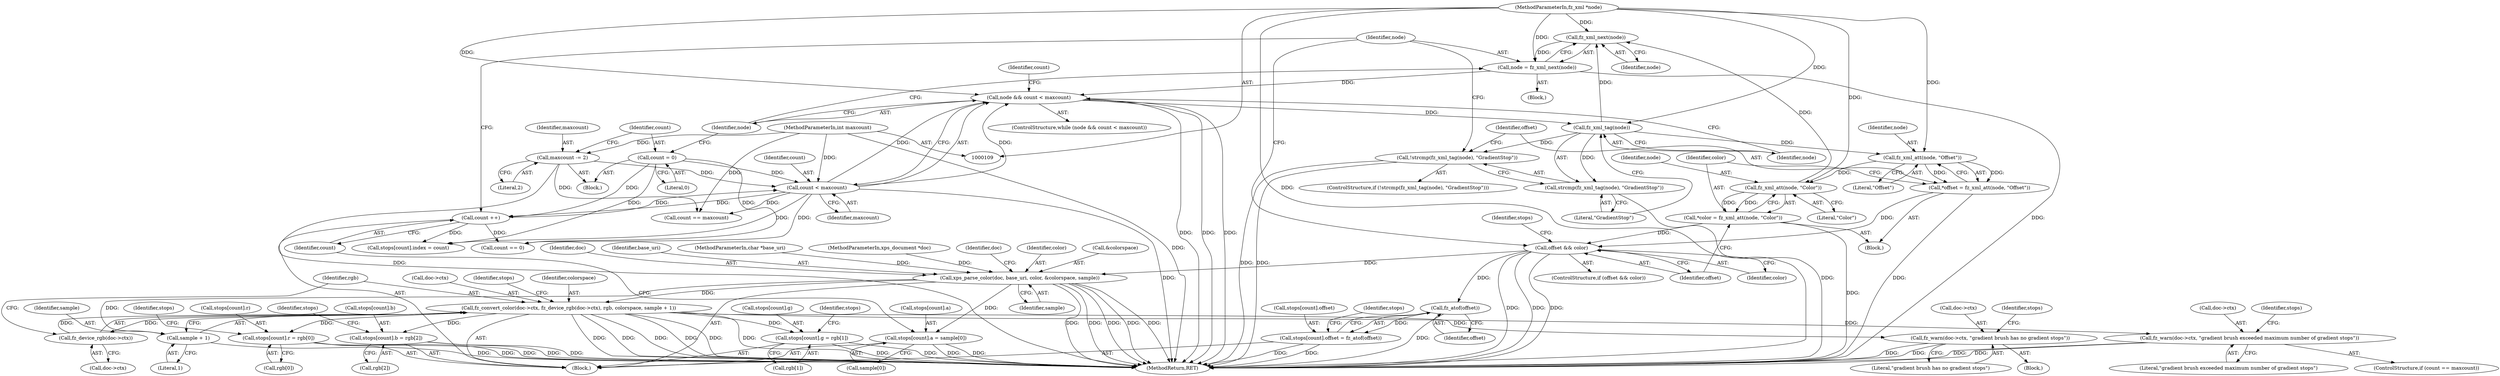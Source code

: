 digraph "0_ghostscript_60dabde18d7fe12b19da8b509bdfee9cc886aafc_2@pointer" {
"1000235" [label="(Call,fz_xml_next(node))"];
"1000139" [label="(Call,fz_xml_tag(node))"];
"1000130" [label="(Call,node && count < maxcount)"];
"1000233" [label="(Call,node = fz_xml_next(node))"];
"1000235" [label="(Call,fz_xml_next(node))"];
"1000152" [label="(Call,fz_xml_att(node, \"Color\"))"];
"1000146" [label="(Call,fz_xml_att(node, \"Offset\"))"];
"1000112" [label="(MethodParameterIn,fz_xml *node)"];
"1000132" [label="(Call,count < maxcount)"];
"1000126" [label="(Call,count = 0)"];
"1000231" [label="(Call,count ++)"];
"1000123" [label="(Call,maxcount -= 2)"];
"1000114" [label="(MethodParameterIn,int maxcount)"];
"1000137" [label="(Call,!strcmp(fz_xml_tag(node), \"GradientStop\"))"];
"1000138" [label="(Call,strcmp(fz_xml_tag(node), \"GradientStop\"))"];
"1000144" [label="(Call,*offset = fz_xml_att(node, \"Offset\"))"];
"1000156" [label="(Call,offset && color)"];
"1000166" [label="(Call,fz_atof(offset))"];
"1000160" [label="(Call,stops[count].offset = fz_atof(offset))"];
"1000175" [label="(Call,xps_parse_color(doc, base_uri, color, &colorspace, sample))"];
"1000182" [label="(Call,fz_convert_color(doc->ctx, fz_device_rgb(doc->ctx), rgb, colorspace, sample + 1))"];
"1000186" [label="(Call,fz_device_rgb(doc->ctx))"];
"1000195" [label="(Call,stops[count].r = rgb[0])"];
"1000204" [label="(Call,stops[count].g = rgb[1])"];
"1000213" [label="(Call,stops[count].b = rgb[2])"];
"1000242" [label="(Call,fz_warn(doc->ctx, \"gradient brush has no gradient stops\"))"];
"1000323" [label="(Call,fz_warn(doc->ctx, \"gradient brush exceeded maximum number of gradient stops\"))"];
"1000192" [label="(Call,sample + 1)"];
"1000222" [label="(Call,stops[count].a = sample[0])"];
"1000150" [label="(Call,*color = fz_xml_att(node, \"Color\"))"];
"1000182" [label="(Call,fz_convert_color(doc->ctx, fz_device_rgb(doc->ctx), rgb, colorspace, sample + 1))"];
"1000242" [label="(Call,fz_warn(doc->ctx, \"gradient brush has no gradient stops\"))"];
"1000243" [label="(Call,doc->ctx)"];
"1000128" [label="(Literal,0)"];
"1000151" [label="(Identifier,color)"];
"1000186" [label="(Call,fz_device_rgb(doc->ctx))"];
"1000232" [label="(Identifier,count)"];
"1000137" [label="(Call,!strcmp(fz_xml_tag(node), \"GradientStop\"))"];
"1000141" [label="(Literal,\"GradientStop\")"];
"1000213" [label="(Call,stops[count].b = rgb[2])"];
"1000210" [label="(Call,rgb[1])"];
"1000219" [label="(Call,rgb[2])"];
"1000156" [label="(Call,offset && color)"];
"1000146" [label="(Call,fz_xml_att(node, \"Offset\"))"];
"1000124" [label="(Identifier,maxcount)"];
"1000178" [label="(Identifier,color)"];
"1000228" [label="(Call,sample[0])"];
"1000233" [label="(Call,node = fz_xml_next(node))"];
"1000241" [label="(Block,)"];
"1000195" [label="(Call,stops[count].r = rgb[0])"];
"1000154" [label="(Literal,\"Color\")"];
"1000115" [label="(Block,)"];
"1000179" [label="(Call,&colorspace)"];
"1000176" [label="(Identifier,doc)"];
"1000132" [label="(Call,count < maxcount)"];
"1000114" [label="(MethodParameterIn,int maxcount)"];
"1000145" [label="(Identifier,offset)"];
"1000234" [label="(Identifier,node)"];
"1000236" [label="(Identifier,node)"];
"1000123" [label="(Call,maxcount -= 2)"];
"1000144" [label="(Call,*offset = fz_xml_att(node, \"Offset\"))"];
"1000126" [label="(Call,count = 0)"];
"1000319" [label="(ControlStructure,if (count == maxcount))"];
"1000177" [label="(Identifier,base_uri)"];
"1000167" [label="(Identifier,offset)"];
"1000205" [label="(Call,stops[count].g)"];
"1000171" [label="(Identifier,stops)"];
"1000323" [label="(Call,fz_warn(doc->ctx, \"gradient brush exceeded maximum number of gradient stops\"))"];
"1000161" [label="(Call,stops[count].offset)"];
"1000142" [label="(Block,)"];
"1000136" [label="(ControlStructure,if (!strcmp(fz_xml_tag(node), \"GradientStop\")))"];
"1000160" [label="(Call,stops[count].offset = fz_atof(offset))"];
"1000216" [label="(Identifier,stops)"];
"1000168" [label="(Call,stops[count].index = count)"];
"1000192" [label="(Call,sample + 1)"];
"1000231" [label="(Call,count ++)"];
"1000175" [label="(Call,xps_parse_color(doc, base_uri, color, &colorspace, sample))"];
"1000250" [label="(Identifier,stops)"];
"1000130" [label="(Call,node && count < maxcount)"];
"1000222" [label="(Call,stops[count].a = sample[0])"];
"1000155" [label="(ControlStructure,if (offset && color))"];
"1000157" [label="(Identifier,offset)"];
"1000111" [label="(MethodParameterIn,char *base_uri)"];
"1000204" [label="(Call,stops[count].g = rgb[1])"];
"1000110" [label="(MethodParameterIn,xps_document *doc)"];
"1000190" [label="(Identifier,rgb)"];
"1000148" [label="(Literal,\"Offset\")"];
"1000147" [label="(Identifier,node)"];
"1000320" [label="(Call,count == maxcount)"];
"1000183" [label="(Call,doc->ctx)"];
"1000153" [label="(Identifier,node)"];
"1000133" [label="(Identifier,count)"];
"1000131" [label="(Identifier,node)"];
"1000127" [label="(Identifier,count)"];
"1000329" [label="(Identifier,stops)"];
"1000134" [label="(Identifier,maxcount)"];
"1000152" [label="(Call,fz_xml_att(node, \"Color\"))"];
"1000150" [label="(Call,*color = fz_xml_att(node, \"Color\"))"];
"1000158" [label="(Identifier,color)"];
"1000324" [label="(Call,doc->ctx)"];
"1000327" [label="(Literal,\"gradient brush exceeded maximum number of gradient stops\")"];
"1000139" [label="(Call,fz_xml_tag(node))"];
"1000166" [label="(Call,fz_atof(offset))"];
"1000198" [label="(Identifier,stops)"];
"1000750" [label="(MethodReturn,RET)"];
"1000196" [label="(Call,stops[count].r)"];
"1000246" [label="(Literal,\"gradient brush has no gradient stops\")"];
"1000191" [label="(Identifier,colorspace)"];
"1000223" [label="(Call,stops[count].a)"];
"1000194" [label="(Literal,1)"];
"1000225" [label="(Identifier,stops)"];
"1000140" [label="(Identifier,node)"];
"1000184" [label="(Identifier,doc)"];
"1000138" [label="(Call,strcmp(fz_xml_tag(node), \"GradientStop\"))"];
"1000135" [label="(Block,)"];
"1000214" [label="(Call,stops[count].b)"];
"1000129" [label="(ControlStructure,while (node && count < maxcount))"];
"1000207" [label="(Identifier,stops)"];
"1000159" [label="(Block,)"];
"1000125" [label="(Literal,2)"];
"1000187" [label="(Call,doc->ctx)"];
"1000112" [label="(MethodParameterIn,fz_xml *node)"];
"1000163" [label="(Identifier,stops)"];
"1000235" [label="(Call,fz_xml_next(node))"];
"1000238" [label="(Call,count == 0)"];
"1000201" [label="(Call,rgb[0])"];
"1000193" [label="(Identifier,sample)"];
"1000239" [label="(Identifier,count)"];
"1000181" [label="(Identifier,sample)"];
"1000235" -> "1000233"  [label="AST: "];
"1000235" -> "1000236"  [label="CFG: "];
"1000236" -> "1000235"  [label="AST: "];
"1000233" -> "1000235"  [label="CFG: "];
"1000235" -> "1000233"  [label="DDG: "];
"1000139" -> "1000235"  [label="DDG: "];
"1000152" -> "1000235"  [label="DDG: "];
"1000112" -> "1000235"  [label="DDG: "];
"1000139" -> "1000138"  [label="AST: "];
"1000139" -> "1000140"  [label="CFG: "];
"1000140" -> "1000139"  [label="AST: "];
"1000141" -> "1000139"  [label="CFG: "];
"1000139" -> "1000137"  [label="DDG: "];
"1000139" -> "1000138"  [label="DDG: "];
"1000130" -> "1000139"  [label="DDG: "];
"1000112" -> "1000139"  [label="DDG: "];
"1000139" -> "1000146"  [label="DDG: "];
"1000130" -> "1000129"  [label="AST: "];
"1000130" -> "1000131"  [label="CFG: "];
"1000130" -> "1000132"  [label="CFG: "];
"1000131" -> "1000130"  [label="AST: "];
"1000132" -> "1000130"  [label="AST: "];
"1000140" -> "1000130"  [label="CFG: "];
"1000239" -> "1000130"  [label="CFG: "];
"1000130" -> "1000750"  [label="DDG: "];
"1000130" -> "1000750"  [label="DDG: "];
"1000130" -> "1000750"  [label="DDG: "];
"1000233" -> "1000130"  [label="DDG: "];
"1000112" -> "1000130"  [label="DDG: "];
"1000132" -> "1000130"  [label="DDG: "];
"1000132" -> "1000130"  [label="DDG: "];
"1000233" -> "1000135"  [label="AST: "];
"1000234" -> "1000233"  [label="AST: "];
"1000131" -> "1000233"  [label="CFG: "];
"1000233" -> "1000750"  [label="DDG: "];
"1000112" -> "1000233"  [label="DDG: "];
"1000152" -> "1000150"  [label="AST: "];
"1000152" -> "1000154"  [label="CFG: "];
"1000153" -> "1000152"  [label="AST: "];
"1000154" -> "1000152"  [label="AST: "];
"1000150" -> "1000152"  [label="CFG: "];
"1000152" -> "1000150"  [label="DDG: "];
"1000152" -> "1000150"  [label="DDG: "];
"1000146" -> "1000152"  [label="DDG: "];
"1000112" -> "1000152"  [label="DDG: "];
"1000146" -> "1000144"  [label="AST: "];
"1000146" -> "1000148"  [label="CFG: "];
"1000147" -> "1000146"  [label="AST: "];
"1000148" -> "1000146"  [label="AST: "];
"1000144" -> "1000146"  [label="CFG: "];
"1000146" -> "1000144"  [label="DDG: "];
"1000146" -> "1000144"  [label="DDG: "];
"1000112" -> "1000146"  [label="DDG: "];
"1000112" -> "1000109"  [label="AST: "];
"1000112" -> "1000750"  [label="DDG: "];
"1000132" -> "1000134"  [label="CFG: "];
"1000133" -> "1000132"  [label="AST: "];
"1000134" -> "1000132"  [label="AST: "];
"1000132" -> "1000750"  [label="DDG: "];
"1000126" -> "1000132"  [label="DDG: "];
"1000231" -> "1000132"  [label="DDG: "];
"1000123" -> "1000132"  [label="DDG: "];
"1000114" -> "1000132"  [label="DDG: "];
"1000132" -> "1000168"  [label="DDG: "];
"1000132" -> "1000231"  [label="DDG: "];
"1000132" -> "1000238"  [label="DDG: "];
"1000132" -> "1000320"  [label="DDG: "];
"1000126" -> "1000115"  [label="AST: "];
"1000126" -> "1000128"  [label="CFG: "];
"1000127" -> "1000126"  [label="AST: "];
"1000128" -> "1000126"  [label="AST: "];
"1000131" -> "1000126"  [label="CFG: "];
"1000126" -> "1000168"  [label="DDG: "];
"1000126" -> "1000231"  [label="DDG: "];
"1000126" -> "1000238"  [label="DDG: "];
"1000231" -> "1000159"  [label="AST: "];
"1000231" -> "1000232"  [label="CFG: "];
"1000232" -> "1000231"  [label="AST: "];
"1000234" -> "1000231"  [label="CFG: "];
"1000231" -> "1000168"  [label="DDG: "];
"1000231" -> "1000238"  [label="DDG: "];
"1000123" -> "1000115"  [label="AST: "];
"1000123" -> "1000125"  [label="CFG: "];
"1000124" -> "1000123"  [label="AST: "];
"1000125" -> "1000123"  [label="AST: "];
"1000127" -> "1000123"  [label="CFG: "];
"1000123" -> "1000750"  [label="DDG: "];
"1000114" -> "1000123"  [label="DDG: "];
"1000123" -> "1000320"  [label="DDG: "];
"1000114" -> "1000109"  [label="AST: "];
"1000114" -> "1000750"  [label="DDG: "];
"1000114" -> "1000320"  [label="DDG: "];
"1000137" -> "1000136"  [label="AST: "];
"1000137" -> "1000138"  [label="CFG: "];
"1000138" -> "1000137"  [label="AST: "];
"1000145" -> "1000137"  [label="CFG: "];
"1000234" -> "1000137"  [label="CFG: "];
"1000137" -> "1000750"  [label="DDG: "];
"1000137" -> "1000750"  [label="DDG: "];
"1000138" -> "1000141"  [label="CFG: "];
"1000141" -> "1000138"  [label="AST: "];
"1000138" -> "1000750"  [label="DDG: "];
"1000144" -> "1000142"  [label="AST: "];
"1000145" -> "1000144"  [label="AST: "];
"1000151" -> "1000144"  [label="CFG: "];
"1000144" -> "1000750"  [label="DDG: "];
"1000144" -> "1000156"  [label="DDG: "];
"1000156" -> "1000155"  [label="AST: "];
"1000156" -> "1000157"  [label="CFG: "];
"1000156" -> "1000158"  [label="CFG: "];
"1000157" -> "1000156"  [label="AST: "];
"1000158" -> "1000156"  [label="AST: "];
"1000163" -> "1000156"  [label="CFG: "];
"1000234" -> "1000156"  [label="CFG: "];
"1000156" -> "1000750"  [label="DDG: "];
"1000156" -> "1000750"  [label="DDG: "];
"1000156" -> "1000750"  [label="DDG: "];
"1000150" -> "1000156"  [label="DDG: "];
"1000156" -> "1000166"  [label="DDG: "];
"1000156" -> "1000175"  [label="DDG: "];
"1000166" -> "1000160"  [label="AST: "];
"1000166" -> "1000167"  [label="CFG: "];
"1000167" -> "1000166"  [label="AST: "];
"1000160" -> "1000166"  [label="CFG: "];
"1000166" -> "1000750"  [label="DDG: "];
"1000166" -> "1000160"  [label="DDG: "];
"1000160" -> "1000159"  [label="AST: "];
"1000161" -> "1000160"  [label="AST: "];
"1000171" -> "1000160"  [label="CFG: "];
"1000160" -> "1000750"  [label="DDG: "];
"1000160" -> "1000750"  [label="DDG: "];
"1000175" -> "1000159"  [label="AST: "];
"1000175" -> "1000181"  [label="CFG: "];
"1000176" -> "1000175"  [label="AST: "];
"1000177" -> "1000175"  [label="AST: "];
"1000178" -> "1000175"  [label="AST: "];
"1000179" -> "1000175"  [label="AST: "];
"1000181" -> "1000175"  [label="AST: "];
"1000184" -> "1000175"  [label="CFG: "];
"1000175" -> "1000750"  [label="DDG: "];
"1000175" -> "1000750"  [label="DDG: "];
"1000175" -> "1000750"  [label="DDG: "];
"1000175" -> "1000750"  [label="DDG: "];
"1000175" -> "1000750"  [label="DDG: "];
"1000110" -> "1000175"  [label="DDG: "];
"1000111" -> "1000175"  [label="DDG: "];
"1000175" -> "1000182"  [label="DDG: "];
"1000175" -> "1000192"  [label="DDG: "];
"1000175" -> "1000222"  [label="DDG: "];
"1000182" -> "1000159"  [label="AST: "];
"1000182" -> "1000192"  [label="CFG: "];
"1000183" -> "1000182"  [label="AST: "];
"1000186" -> "1000182"  [label="AST: "];
"1000190" -> "1000182"  [label="AST: "];
"1000191" -> "1000182"  [label="AST: "];
"1000192" -> "1000182"  [label="AST: "];
"1000198" -> "1000182"  [label="CFG: "];
"1000182" -> "1000750"  [label="DDG: "];
"1000182" -> "1000750"  [label="DDG: "];
"1000182" -> "1000750"  [label="DDG: "];
"1000182" -> "1000750"  [label="DDG: "];
"1000182" -> "1000750"  [label="DDG: "];
"1000182" -> "1000750"  [label="DDG: "];
"1000186" -> "1000182"  [label="DDG: "];
"1000182" -> "1000186"  [label="DDG: "];
"1000182" -> "1000195"  [label="DDG: "];
"1000182" -> "1000204"  [label="DDG: "];
"1000182" -> "1000213"  [label="DDG: "];
"1000182" -> "1000242"  [label="DDG: "];
"1000182" -> "1000323"  [label="DDG: "];
"1000186" -> "1000187"  [label="CFG: "];
"1000187" -> "1000186"  [label="AST: "];
"1000190" -> "1000186"  [label="CFG: "];
"1000195" -> "1000159"  [label="AST: "];
"1000195" -> "1000201"  [label="CFG: "];
"1000196" -> "1000195"  [label="AST: "];
"1000201" -> "1000195"  [label="AST: "];
"1000207" -> "1000195"  [label="CFG: "];
"1000195" -> "1000750"  [label="DDG: "];
"1000195" -> "1000750"  [label="DDG: "];
"1000204" -> "1000159"  [label="AST: "];
"1000204" -> "1000210"  [label="CFG: "];
"1000205" -> "1000204"  [label="AST: "];
"1000210" -> "1000204"  [label="AST: "];
"1000216" -> "1000204"  [label="CFG: "];
"1000204" -> "1000750"  [label="DDG: "];
"1000204" -> "1000750"  [label="DDG: "];
"1000213" -> "1000159"  [label="AST: "];
"1000213" -> "1000219"  [label="CFG: "];
"1000214" -> "1000213"  [label="AST: "];
"1000219" -> "1000213"  [label="AST: "];
"1000225" -> "1000213"  [label="CFG: "];
"1000213" -> "1000750"  [label="DDG: "];
"1000213" -> "1000750"  [label="DDG: "];
"1000242" -> "1000241"  [label="AST: "];
"1000242" -> "1000246"  [label="CFG: "];
"1000243" -> "1000242"  [label="AST: "];
"1000246" -> "1000242"  [label="AST: "];
"1000250" -> "1000242"  [label="CFG: "];
"1000242" -> "1000750"  [label="DDG: "];
"1000242" -> "1000750"  [label="DDG: "];
"1000323" -> "1000319"  [label="AST: "];
"1000323" -> "1000327"  [label="CFG: "];
"1000324" -> "1000323"  [label="AST: "];
"1000327" -> "1000323"  [label="AST: "];
"1000329" -> "1000323"  [label="CFG: "];
"1000323" -> "1000750"  [label="DDG: "];
"1000323" -> "1000750"  [label="DDG: "];
"1000192" -> "1000194"  [label="CFG: "];
"1000193" -> "1000192"  [label="AST: "];
"1000194" -> "1000192"  [label="AST: "];
"1000192" -> "1000750"  [label="DDG: "];
"1000222" -> "1000159"  [label="AST: "];
"1000222" -> "1000228"  [label="CFG: "];
"1000223" -> "1000222"  [label="AST: "];
"1000228" -> "1000222"  [label="AST: "];
"1000232" -> "1000222"  [label="CFG: "];
"1000222" -> "1000750"  [label="DDG: "];
"1000222" -> "1000750"  [label="DDG: "];
"1000150" -> "1000142"  [label="AST: "];
"1000151" -> "1000150"  [label="AST: "];
"1000157" -> "1000150"  [label="CFG: "];
"1000150" -> "1000750"  [label="DDG: "];
}
